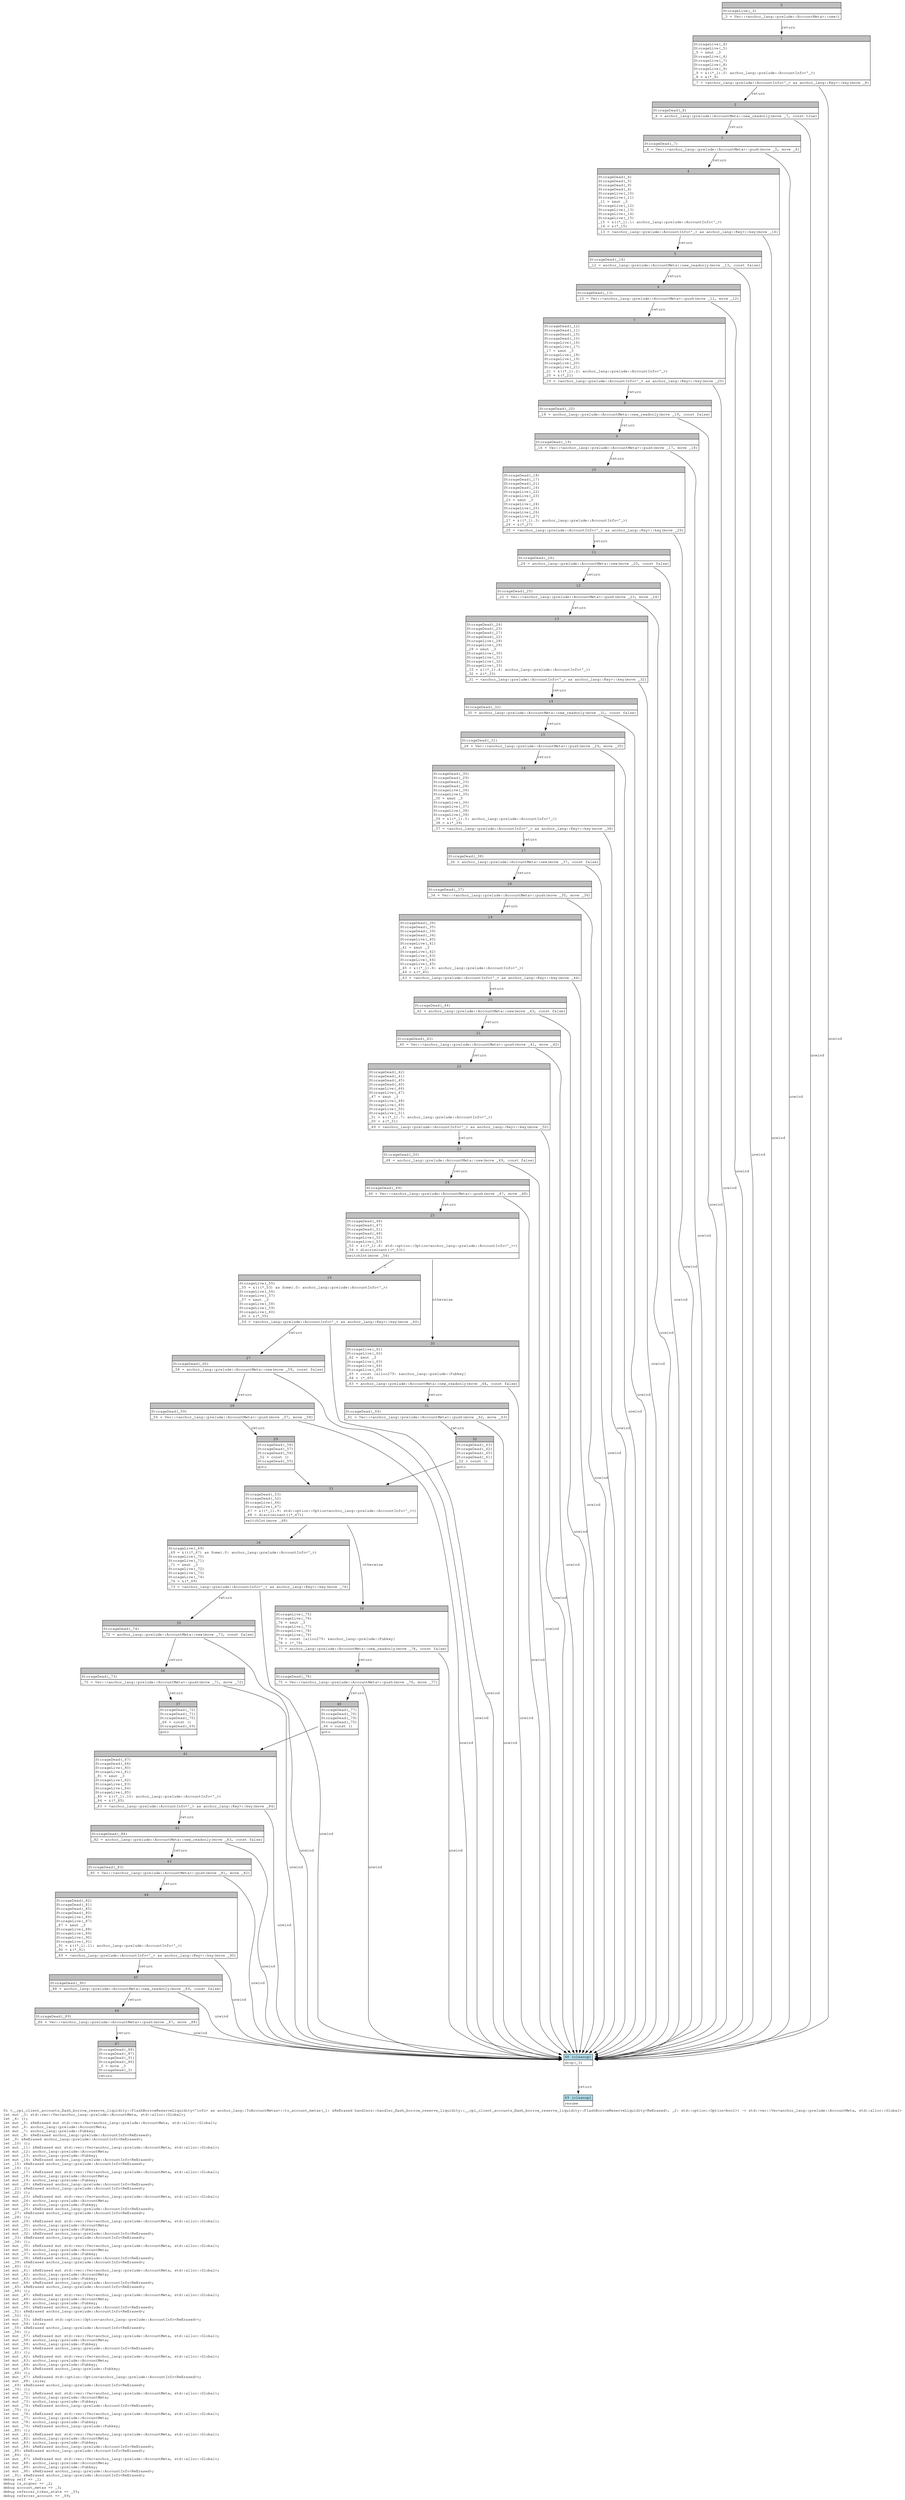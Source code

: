 digraph Mir_0_3622 {
    graph [fontname="Courier, monospace"];
    node [fontname="Courier, monospace"];
    edge [fontname="Courier, monospace"];
    label=<fn &lt;__cpi_client_accounts_flash_borrow_reserve_liquidity::FlashBorrowReserveLiquidity&lt;'info&gt; as anchor_lang::ToAccountMetas&gt;::to_account_metas(_1: &amp;ReErased handlers::handler_flash_borrow_reserve_liquidity::__cpi_client_accounts_flash_borrow_reserve_liquidity::FlashBorrowReserveLiquidity&lt;ReErased&gt;, _2: std::option::Option&lt;bool&gt;) -&gt; std::vec::Vec&lt;anchor_lang::prelude::AccountMeta, std::alloc::Global&gt;<br align="left"/>let mut _3: std::vec::Vec&lt;anchor_lang::prelude::AccountMeta, std::alloc::Global&gt;;<br align="left"/>let _4: ();<br align="left"/>let mut _5: &amp;ReErased mut std::vec::Vec&lt;anchor_lang::prelude::AccountMeta, std::alloc::Global&gt;;<br align="left"/>let mut _6: anchor_lang::prelude::AccountMeta;<br align="left"/>let mut _7: anchor_lang::prelude::Pubkey;<br align="left"/>let mut _8: &amp;ReErased anchor_lang::prelude::AccountInfo&lt;ReErased&gt;;<br align="left"/>let _9: &amp;ReErased anchor_lang::prelude::AccountInfo&lt;ReErased&gt;;<br align="left"/>let _10: ();<br align="left"/>let mut _11: &amp;ReErased mut std::vec::Vec&lt;anchor_lang::prelude::AccountMeta, std::alloc::Global&gt;;<br align="left"/>let mut _12: anchor_lang::prelude::AccountMeta;<br align="left"/>let mut _13: anchor_lang::prelude::Pubkey;<br align="left"/>let mut _14: &amp;ReErased anchor_lang::prelude::AccountInfo&lt;ReErased&gt;;<br align="left"/>let _15: &amp;ReErased anchor_lang::prelude::AccountInfo&lt;ReErased&gt;;<br align="left"/>let _16: ();<br align="left"/>let mut _17: &amp;ReErased mut std::vec::Vec&lt;anchor_lang::prelude::AccountMeta, std::alloc::Global&gt;;<br align="left"/>let mut _18: anchor_lang::prelude::AccountMeta;<br align="left"/>let mut _19: anchor_lang::prelude::Pubkey;<br align="left"/>let mut _20: &amp;ReErased anchor_lang::prelude::AccountInfo&lt;ReErased&gt;;<br align="left"/>let _21: &amp;ReErased anchor_lang::prelude::AccountInfo&lt;ReErased&gt;;<br align="left"/>let _22: ();<br align="left"/>let mut _23: &amp;ReErased mut std::vec::Vec&lt;anchor_lang::prelude::AccountMeta, std::alloc::Global&gt;;<br align="left"/>let mut _24: anchor_lang::prelude::AccountMeta;<br align="left"/>let mut _25: anchor_lang::prelude::Pubkey;<br align="left"/>let mut _26: &amp;ReErased anchor_lang::prelude::AccountInfo&lt;ReErased&gt;;<br align="left"/>let _27: &amp;ReErased anchor_lang::prelude::AccountInfo&lt;ReErased&gt;;<br align="left"/>let _28: ();<br align="left"/>let mut _29: &amp;ReErased mut std::vec::Vec&lt;anchor_lang::prelude::AccountMeta, std::alloc::Global&gt;;<br align="left"/>let mut _30: anchor_lang::prelude::AccountMeta;<br align="left"/>let mut _31: anchor_lang::prelude::Pubkey;<br align="left"/>let mut _32: &amp;ReErased anchor_lang::prelude::AccountInfo&lt;ReErased&gt;;<br align="left"/>let _33: &amp;ReErased anchor_lang::prelude::AccountInfo&lt;ReErased&gt;;<br align="left"/>let _34: ();<br align="left"/>let mut _35: &amp;ReErased mut std::vec::Vec&lt;anchor_lang::prelude::AccountMeta, std::alloc::Global&gt;;<br align="left"/>let mut _36: anchor_lang::prelude::AccountMeta;<br align="left"/>let mut _37: anchor_lang::prelude::Pubkey;<br align="left"/>let mut _38: &amp;ReErased anchor_lang::prelude::AccountInfo&lt;ReErased&gt;;<br align="left"/>let _39: &amp;ReErased anchor_lang::prelude::AccountInfo&lt;ReErased&gt;;<br align="left"/>let _40: ();<br align="left"/>let mut _41: &amp;ReErased mut std::vec::Vec&lt;anchor_lang::prelude::AccountMeta, std::alloc::Global&gt;;<br align="left"/>let mut _42: anchor_lang::prelude::AccountMeta;<br align="left"/>let mut _43: anchor_lang::prelude::Pubkey;<br align="left"/>let mut _44: &amp;ReErased anchor_lang::prelude::AccountInfo&lt;ReErased&gt;;<br align="left"/>let _45: &amp;ReErased anchor_lang::prelude::AccountInfo&lt;ReErased&gt;;<br align="left"/>let _46: ();<br align="left"/>let mut _47: &amp;ReErased mut std::vec::Vec&lt;anchor_lang::prelude::AccountMeta, std::alloc::Global&gt;;<br align="left"/>let mut _48: anchor_lang::prelude::AccountMeta;<br align="left"/>let mut _49: anchor_lang::prelude::Pubkey;<br align="left"/>let mut _50: &amp;ReErased anchor_lang::prelude::AccountInfo&lt;ReErased&gt;;<br align="left"/>let _51: &amp;ReErased anchor_lang::prelude::AccountInfo&lt;ReErased&gt;;<br align="left"/>let _52: ();<br align="left"/>let mut _53: &amp;ReErased std::option::Option&lt;anchor_lang::prelude::AccountInfo&lt;ReErased&gt;&gt;;<br align="left"/>let mut _54: isize;<br align="left"/>let _55: &amp;ReErased anchor_lang::prelude::AccountInfo&lt;ReErased&gt;;<br align="left"/>let _56: ();<br align="left"/>let mut _57: &amp;ReErased mut std::vec::Vec&lt;anchor_lang::prelude::AccountMeta, std::alloc::Global&gt;;<br align="left"/>let mut _58: anchor_lang::prelude::AccountMeta;<br align="left"/>let mut _59: anchor_lang::prelude::Pubkey;<br align="left"/>let mut _60: &amp;ReErased anchor_lang::prelude::AccountInfo&lt;ReErased&gt;;<br align="left"/>let _61: ();<br align="left"/>let mut _62: &amp;ReErased mut std::vec::Vec&lt;anchor_lang::prelude::AccountMeta, std::alloc::Global&gt;;<br align="left"/>let mut _63: anchor_lang::prelude::AccountMeta;<br align="left"/>let mut _64: anchor_lang::prelude::Pubkey;<br align="left"/>let mut _65: &amp;ReErased anchor_lang::prelude::Pubkey;<br align="left"/>let _66: ();<br align="left"/>let mut _67: &amp;ReErased std::option::Option&lt;anchor_lang::prelude::AccountInfo&lt;ReErased&gt;&gt;;<br align="left"/>let mut _68: isize;<br align="left"/>let _69: &amp;ReErased anchor_lang::prelude::AccountInfo&lt;ReErased&gt;;<br align="left"/>let _70: ();<br align="left"/>let mut _71: &amp;ReErased mut std::vec::Vec&lt;anchor_lang::prelude::AccountMeta, std::alloc::Global&gt;;<br align="left"/>let mut _72: anchor_lang::prelude::AccountMeta;<br align="left"/>let mut _73: anchor_lang::prelude::Pubkey;<br align="left"/>let mut _74: &amp;ReErased anchor_lang::prelude::AccountInfo&lt;ReErased&gt;;<br align="left"/>let _75: ();<br align="left"/>let mut _76: &amp;ReErased mut std::vec::Vec&lt;anchor_lang::prelude::AccountMeta, std::alloc::Global&gt;;<br align="left"/>let mut _77: anchor_lang::prelude::AccountMeta;<br align="left"/>let mut _78: anchor_lang::prelude::Pubkey;<br align="left"/>let mut _79: &amp;ReErased anchor_lang::prelude::Pubkey;<br align="left"/>let _80: ();<br align="left"/>let mut _81: &amp;ReErased mut std::vec::Vec&lt;anchor_lang::prelude::AccountMeta, std::alloc::Global&gt;;<br align="left"/>let mut _82: anchor_lang::prelude::AccountMeta;<br align="left"/>let mut _83: anchor_lang::prelude::Pubkey;<br align="left"/>let mut _84: &amp;ReErased anchor_lang::prelude::AccountInfo&lt;ReErased&gt;;<br align="left"/>let _85: &amp;ReErased anchor_lang::prelude::AccountInfo&lt;ReErased&gt;;<br align="left"/>let _86: ();<br align="left"/>let mut _87: &amp;ReErased mut std::vec::Vec&lt;anchor_lang::prelude::AccountMeta, std::alloc::Global&gt;;<br align="left"/>let mut _88: anchor_lang::prelude::AccountMeta;<br align="left"/>let mut _89: anchor_lang::prelude::Pubkey;<br align="left"/>let mut _90: &amp;ReErased anchor_lang::prelude::AccountInfo&lt;ReErased&gt;;<br align="left"/>let _91: &amp;ReErased anchor_lang::prelude::AccountInfo&lt;ReErased&gt;;<br align="left"/>debug self =&gt; _1;<br align="left"/>debug is_signer =&gt; _2;<br align="left"/>debug account_metas =&gt; _3;<br align="left"/>debug referrer_token_state =&gt; _55;<br align="left"/>debug referrer_account =&gt; _69;<br align="left"/>>;
    bb0__0_3622 [shape="none", label=<<table border="0" cellborder="1" cellspacing="0"><tr><td bgcolor="gray" align="center" colspan="1">0</td></tr><tr><td align="left" balign="left">StorageLive(_3)<br/></td></tr><tr><td align="left">_3 = Vec::&lt;anchor_lang::prelude::AccountMeta&gt;::new()</td></tr></table>>];
    bb1__0_3622 [shape="none", label=<<table border="0" cellborder="1" cellspacing="0"><tr><td bgcolor="gray" align="center" colspan="1">1</td></tr><tr><td align="left" balign="left">StorageLive(_4)<br/>StorageLive(_5)<br/>_5 = &amp;mut _3<br/>StorageLive(_6)<br/>StorageLive(_7)<br/>StorageLive(_8)<br/>StorageLive(_9)<br/>_9 = &amp;((*_1).0: anchor_lang::prelude::AccountInfo&lt;'_&gt;)<br/>_8 = &amp;(*_9)<br/></td></tr><tr><td align="left">_7 = &lt;anchor_lang::prelude::AccountInfo&lt;'_&gt; as anchor_lang::Key&gt;::key(move _8)</td></tr></table>>];
    bb2__0_3622 [shape="none", label=<<table border="0" cellborder="1" cellspacing="0"><tr><td bgcolor="gray" align="center" colspan="1">2</td></tr><tr><td align="left" balign="left">StorageDead(_8)<br/></td></tr><tr><td align="left">_6 = anchor_lang::prelude::AccountMeta::new_readonly(move _7, const true)</td></tr></table>>];
    bb3__0_3622 [shape="none", label=<<table border="0" cellborder="1" cellspacing="0"><tr><td bgcolor="gray" align="center" colspan="1">3</td></tr><tr><td align="left" balign="left">StorageDead(_7)<br/></td></tr><tr><td align="left">_4 = Vec::&lt;anchor_lang::prelude::AccountMeta&gt;::push(move _5, move _6)</td></tr></table>>];
    bb4__0_3622 [shape="none", label=<<table border="0" cellborder="1" cellspacing="0"><tr><td bgcolor="gray" align="center" colspan="1">4</td></tr><tr><td align="left" balign="left">StorageDead(_6)<br/>StorageDead(_5)<br/>StorageDead(_9)<br/>StorageDead(_4)<br/>StorageLive(_10)<br/>StorageLive(_11)<br/>_11 = &amp;mut _3<br/>StorageLive(_12)<br/>StorageLive(_13)<br/>StorageLive(_14)<br/>StorageLive(_15)<br/>_15 = &amp;((*_1).1: anchor_lang::prelude::AccountInfo&lt;'_&gt;)<br/>_14 = &amp;(*_15)<br/></td></tr><tr><td align="left">_13 = &lt;anchor_lang::prelude::AccountInfo&lt;'_&gt; as anchor_lang::Key&gt;::key(move _14)</td></tr></table>>];
    bb5__0_3622 [shape="none", label=<<table border="0" cellborder="1" cellspacing="0"><tr><td bgcolor="gray" align="center" colspan="1">5</td></tr><tr><td align="left" balign="left">StorageDead(_14)<br/></td></tr><tr><td align="left">_12 = anchor_lang::prelude::AccountMeta::new_readonly(move _13, const false)</td></tr></table>>];
    bb6__0_3622 [shape="none", label=<<table border="0" cellborder="1" cellspacing="0"><tr><td bgcolor="gray" align="center" colspan="1">6</td></tr><tr><td align="left" balign="left">StorageDead(_13)<br/></td></tr><tr><td align="left">_10 = Vec::&lt;anchor_lang::prelude::AccountMeta&gt;::push(move _11, move _12)</td></tr></table>>];
    bb7__0_3622 [shape="none", label=<<table border="0" cellborder="1" cellspacing="0"><tr><td bgcolor="gray" align="center" colspan="1">7</td></tr><tr><td align="left" balign="left">StorageDead(_12)<br/>StorageDead(_11)<br/>StorageDead(_15)<br/>StorageDead(_10)<br/>StorageLive(_16)<br/>StorageLive(_17)<br/>_17 = &amp;mut _3<br/>StorageLive(_18)<br/>StorageLive(_19)<br/>StorageLive(_20)<br/>StorageLive(_21)<br/>_21 = &amp;((*_1).2: anchor_lang::prelude::AccountInfo&lt;'_&gt;)<br/>_20 = &amp;(*_21)<br/></td></tr><tr><td align="left">_19 = &lt;anchor_lang::prelude::AccountInfo&lt;'_&gt; as anchor_lang::Key&gt;::key(move _20)</td></tr></table>>];
    bb8__0_3622 [shape="none", label=<<table border="0" cellborder="1" cellspacing="0"><tr><td bgcolor="gray" align="center" colspan="1">8</td></tr><tr><td align="left" balign="left">StorageDead(_20)<br/></td></tr><tr><td align="left">_18 = anchor_lang::prelude::AccountMeta::new_readonly(move _19, const false)</td></tr></table>>];
    bb9__0_3622 [shape="none", label=<<table border="0" cellborder="1" cellspacing="0"><tr><td bgcolor="gray" align="center" colspan="1">9</td></tr><tr><td align="left" balign="left">StorageDead(_19)<br/></td></tr><tr><td align="left">_16 = Vec::&lt;anchor_lang::prelude::AccountMeta&gt;::push(move _17, move _18)</td></tr></table>>];
    bb10__0_3622 [shape="none", label=<<table border="0" cellborder="1" cellspacing="0"><tr><td bgcolor="gray" align="center" colspan="1">10</td></tr><tr><td align="left" balign="left">StorageDead(_18)<br/>StorageDead(_17)<br/>StorageDead(_21)<br/>StorageDead(_16)<br/>StorageLive(_22)<br/>StorageLive(_23)<br/>_23 = &amp;mut _3<br/>StorageLive(_24)<br/>StorageLive(_25)<br/>StorageLive(_26)<br/>StorageLive(_27)<br/>_27 = &amp;((*_1).3: anchor_lang::prelude::AccountInfo&lt;'_&gt;)<br/>_26 = &amp;(*_27)<br/></td></tr><tr><td align="left">_25 = &lt;anchor_lang::prelude::AccountInfo&lt;'_&gt; as anchor_lang::Key&gt;::key(move _26)</td></tr></table>>];
    bb11__0_3622 [shape="none", label=<<table border="0" cellborder="1" cellspacing="0"><tr><td bgcolor="gray" align="center" colspan="1">11</td></tr><tr><td align="left" balign="left">StorageDead(_26)<br/></td></tr><tr><td align="left">_24 = anchor_lang::prelude::AccountMeta::new(move _25, const false)</td></tr></table>>];
    bb12__0_3622 [shape="none", label=<<table border="0" cellborder="1" cellspacing="0"><tr><td bgcolor="gray" align="center" colspan="1">12</td></tr><tr><td align="left" balign="left">StorageDead(_25)<br/></td></tr><tr><td align="left">_22 = Vec::&lt;anchor_lang::prelude::AccountMeta&gt;::push(move _23, move _24)</td></tr></table>>];
    bb13__0_3622 [shape="none", label=<<table border="0" cellborder="1" cellspacing="0"><tr><td bgcolor="gray" align="center" colspan="1">13</td></tr><tr><td align="left" balign="left">StorageDead(_24)<br/>StorageDead(_23)<br/>StorageDead(_27)<br/>StorageDead(_22)<br/>StorageLive(_28)<br/>StorageLive(_29)<br/>_29 = &amp;mut _3<br/>StorageLive(_30)<br/>StorageLive(_31)<br/>StorageLive(_32)<br/>StorageLive(_33)<br/>_33 = &amp;((*_1).4: anchor_lang::prelude::AccountInfo&lt;'_&gt;)<br/>_32 = &amp;(*_33)<br/></td></tr><tr><td align="left">_31 = &lt;anchor_lang::prelude::AccountInfo&lt;'_&gt; as anchor_lang::Key&gt;::key(move _32)</td></tr></table>>];
    bb14__0_3622 [shape="none", label=<<table border="0" cellborder="1" cellspacing="0"><tr><td bgcolor="gray" align="center" colspan="1">14</td></tr><tr><td align="left" balign="left">StorageDead(_32)<br/></td></tr><tr><td align="left">_30 = anchor_lang::prelude::AccountMeta::new_readonly(move _31, const false)</td></tr></table>>];
    bb15__0_3622 [shape="none", label=<<table border="0" cellborder="1" cellspacing="0"><tr><td bgcolor="gray" align="center" colspan="1">15</td></tr><tr><td align="left" balign="left">StorageDead(_31)<br/></td></tr><tr><td align="left">_28 = Vec::&lt;anchor_lang::prelude::AccountMeta&gt;::push(move _29, move _30)</td></tr></table>>];
    bb16__0_3622 [shape="none", label=<<table border="0" cellborder="1" cellspacing="0"><tr><td bgcolor="gray" align="center" colspan="1">16</td></tr><tr><td align="left" balign="left">StorageDead(_30)<br/>StorageDead(_29)<br/>StorageDead(_33)<br/>StorageDead(_28)<br/>StorageLive(_34)<br/>StorageLive(_35)<br/>_35 = &amp;mut _3<br/>StorageLive(_36)<br/>StorageLive(_37)<br/>StorageLive(_38)<br/>StorageLive(_39)<br/>_39 = &amp;((*_1).5: anchor_lang::prelude::AccountInfo&lt;'_&gt;)<br/>_38 = &amp;(*_39)<br/></td></tr><tr><td align="left">_37 = &lt;anchor_lang::prelude::AccountInfo&lt;'_&gt; as anchor_lang::Key&gt;::key(move _38)</td></tr></table>>];
    bb17__0_3622 [shape="none", label=<<table border="0" cellborder="1" cellspacing="0"><tr><td bgcolor="gray" align="center" colspan="1">17</td></tr><tr><td align="left" balign="left">StorageDead(_38)<br/></td></tr><tr><td align="left">_36 = anchor_lang::prelude::AccountMeta::new(move _37, const false)</td></tr></table>>];
    bb18__0_3622 [shape="none", label=<<table border="0" cellborder="1" cellspacing="0"><tr><td bgcolor="gray" align="center" colspan="1">18</td></tr><tr><td align="left" balign="left">StorageDead(_37)<br/></td></tr><tr><td align="left">_34 = Vec::&lt;anchor_lang::prelude::AccountMeta&gt;::push(move _35, move _36)</td></tr></table>>];
    bb19__0_3622 [shape="none", label=<<table border="0" cellborder="1" cellspacing="0"><tr><td bgcolor="gray" align="center" colspan="1">19</td></tr><tr><td align="left" balign="left">StorageDead(_36)<br/>StorageDead(_35)<br/>StorageDead(_39)<br/>StorageDead(_34)<br/>StorageLive(_40)<br/>StorageLive(_41)<br/>_41 = &amp;mut _3<br/>StorageLive(_42)<br/>StorageLive(_43)<br/>StorageLive(_44)<br/>StorageLive(_45)<br/>_45 = &amp;((*_1).6: anchor_lang::prelude::AccountInfo&lt;'_&gt;)<br/>_44 = &amp;(*_45)<br/></td></tr><tr><td align="left">_43 = &lt;anchor_lang::prelude::AccountInfo&lt;'_&gt; as anchor_lang::Key&gt;::key(move _44)</td></tr></table>>];
    bb20__0_3622 [shape="none", label=<<table border="0" cellborder="1" cellspacing="0"><tr><td bgcolor="gray" align="center" colspan="1">20</td></tr><tr><td align="left" balign="left">StorageDead(_44)<br/></td></tr><tr><td align="left">_42 = anchor_lang::prelude::AccountMeta::new(move _43, const false)</td></tr></table>>];
    bb21__0_3622 [shape="none", label=<<table border="0" cellborder="1" cellspacing="0"><tr><td bgcolor="gray" align="center" colspan="1">21</td></tr><tr><td align="left" balign="left">StorageDead(_43)<br/></td></tr><tr><td align="left">_40 = Vec::&lt;anchor_lang::prelude::AccountMeta&gt;::push(move _41, move _42)</td></tr></table>>];
    bb22__0_3622 [shape="none", label=<<table border="0" cellborder="1" cellspacing="0"><tr><td bgcolor="gray" align="center" colspan="1">22</td></tr><tr><td align="left" balign="left">StorageDead(_42)<br/>StorageDead(_41)<br/>StorageDead(_45)<br/>StorageDead(_40)<br/>StorageLive(_46)<br/>StorageLive(_47)<br/>_47 = &amp;mut _3<br/>StorageLive(_48)<br/>StorageLive(_49)<br/>StorageLive(_50)<br/>StorageLive(_51)<br/>_51 = &amp;((*_1).7: anchor_lang::prelude::AccountInfo&lt;'_&gt;)<br/>_50 = &amp;(*_51)<br/></td></tr><tr><td align="left">_49 = &lt;anchor_lang::prelude::AccountInfo&lt;'_&gt; as anchor_lang::Key&gt;::key(move _50)</td></tr></table>>];
    bb23__0_3622 [shape="none", label=<<table border="0" cellborder="1" cellspacing="0"><tr><td bgcolor="gray" align="center" colspan="1">23</td></tr><tr><td align="left" balign="left">StorageDead(_50)<br/></td></tr><tr><td align="left">_48 = anchor_lang::prelude::AccountMeta::new(move _49, const false)</td></tr></table>>];
    bb24__0_3622 [shape="none", label=<<table border="0" cellborder="1" cellspacing="0"><tr><td bgcolor="gray" align="center" colspan="1">24</td></tr><tr><td align="left" balign="left">StorageDead(_49)<br/></td></tr><tr><td align="left">_46 = Vec::&lt;anchor_lang::prelude::AccountMeta&gt;::push(move _47, move _48)</td></tr></table>>];
    bb25__0_3622 [shape="none", label=<<table border="0" cellborder="1" cellspacing="0"><tr><td bgcolor="gray" align="center" colspan="1">25</td></tr><tr><td align="left" balign="left">StorageDead(_48)<br/>StorageDead(_47)<br/>StorageDead(_51)<br/>StorageDead(_46)<br/>StorageLive(_52)<br/>StorageLive(_53)<br/>_53 = &amp;((*_1).8: std::option::Option&lt;anchor_lang::prelude::AccountInfo&lt;'_&gt;&gt;)<br/>_54 = discriminant((*_53))<br/></td></tr><tr><td align="left">switchInt(move _54)</td></tr></table>>];
    bb26__0_3622 [shape="none", label=<<table border="0" cellborder="1" cellspacing="0"><tr><td bgcolor="gray" align="center" colspan="1">26</td></tr><tr><td align="left" balign="left">StorageLive(_55)<br/>_55 = &amp;(((*_53) as Some).0: anchor_lang::prelude::AccountInfo&lt;'_&gt;)<br/>StorageLive(_56)<br/>StorageLive(_57)<br/>_57 = &amp;mut _3<br/>StorageLive(_58)<br/>StorageLive(_59)<br/>StorageLive(_60)<br/>_60 = &amp;(*_55)<br/></td></tr><tr><td align="left">_59 = &lt;anchor_lang::prelude::AccountInfo&lt;'_&gt; as anchor_lang::Key&gt;::key(move _60)</td></tr></table>>];
    bb27__0_3622 [shape="none", label=<<table border="0" cellborder="1" cellspacing="0"><tr><td bgcolor="gray" align="center" colspan="1">27</td></tr><tr><td align="left" balign="left">StorageDead(_60)<br/></td></tr><tr><td align="left">_58 = anchor_lang::prelude::AccountMeta::new(move _59, const false)</td></tr></table>>];
    bb28__0_3622 [shape="none", label=<<table border="0" cellborder="1" cellspacing="0"><tr><td bgcolor="gray" align="center" colspan="1">28</td></tr><tr><td align="left" balign="left">StorageDead(_59)<br/></td></tr><tr><td align="left">_56 = Vec::&lt;anchor_lang::prelude::AccountMeta&gt;::push(move _57, move _58)</td></tr></table>>];
    bb29__0_3622 [shape="none", label=<<table border="0" cellborder="1" cellspacing="0"><tr><td bgcolor="gray" align="center" colspan="1">29</td></tr><tr><td align="left" balign="left">StorageDead(_58)<br/>StorageDead(_57)<br/>StorageDead(_56)<br/>_52 = const ()<br/>StorageDead(_55)<br/></td></tr><tr><td align="left">goto</td></tr></table>>];
    bb30__0_3622 [shape="none", label=<<table border="0" cellborder="1" cellspacing="0"><tr><td bgcolor="gray" align="center" colspan="1">30</td></tr><tr><td align="left" balign="left">StorageLive(_61)<br/>StorageLive(_62)<br/>_62 = &amp;mut _3<br/>StorageLive(_63)<br/>StorageLive(_64)<br/>StorageLive(_65)<br/>_65 = const {alloc279: &amp;anchor_lang::prelude::Pubkey}<br/>_64 = (*_65)<br/></td></tr><tr><td align="left">_63 = anchor_lang::prelude::AccountMeta::new_readonly(move _64, const false)</td></tr></table>>];
    bb31__0_3622 [shape="none", label=<<table border="0" cellborder="1" cellspacing="0"><tr><td bgcolor="gray" align="center" colspan="1">31</td></tr><tr><td align="left" balign="left">StorageDead(_64)<br/></td></tr><tr><td align="left">_61 = Vec::&lt;anchor_lang::prelude::AccountMeta&gt;::push(move _62, move _63)</td></tr></table>>];
    bb32__0_3622 [shape="none", label=<<table border="0" cellborder="1" cellspacing="0"><tr><td bgcolor="gray" align="center" colspan="1">32</td></tr><tr><td align="left" balign="left">StorageDead(_63)<br/>StorageDead(_62)<br/>StorageDead(_65)<br/>StorageDead(_61)<br/>_52 = const ()<br/></td></tr><tr><td align="left">goto</td></tr></table>>];
    bb33__0_3622 [shape="none", label=<<table border="0" cellborder="1" cellspacing="0"><tr><td bgcolor="gray" align="center" colspan="1">33</td></tr><tr><td align="left" balign="left">StorageDead(_53)<br/>StorageDead(_52)<br/>StorageLive(_66)<br/>StorageLive(_67)<br/>_67 = &amp;((*_1).9: std::option::Option&lt;anchor_lang::prelude::AccountInfo&lt;'_&gt;&gt;)<br/>_68 = discriminant((*_67))<br/></td></tr><tr><td align="left">switchInt(move _68)</td></tr></table>>];
    bb34__0_3622 [shape="none", label=<<table border="0" cellborder="1" cellspacing="0"><tr><td bgcolor="gray" align="center" colspan="1">34</td></tr><tr><td align="left" balign="left">StorageLive(_69)<br/>_69 = &amp;(((*_67) as Some).0: anchor_lang::prelude::AccountInfo&lt;'_&gt;)<br/>StorageLive(_70)<br/>StorageLive(_71)<br/>_71 = &amp;mut _3<br/>StorageLive(_72)<br/>StorageLive(_73)<br/>StorageLive(_74)<br/>_74 = &amp;(*_69)<br/></td></tr><tr><td align="left">_73 = &lt;anchor_lang::prelude::AccountInfo&lt;'_&gt; as anchor_lang::Key&gt;::key(move _74)</td></tr></table>>];
    bb35__0_3622 [shape="none", label=<<table border="0" cellborder="1" cellspacing="0"><tr><td bgcolor="gray" align="center" colspan="1">35</td></tr><tr><td align="left" balign="left">StorageDead(_74)<br/></td></tr><tr><td align="left">_72 = anchor_lang::prelude::AccountMeta::new(move _73, const false)</td></tr></table>>];
    bb36__0_3622 [shape="none", label=<<table border="0" cellborder="1" cellspacing="0"><tr><td bgcolor="gray" align="center" colspan="1">36</td></tr><tr><td align="left" balign="left">StorageDead(_73)<br/></td></tr><tr><td align="left">_70 = Vec::&lt;anchor_lang::prelude::AccountMeta&gt;::push(move _71, move _72)</td></tr></table>>];
    bb37__0_3622 [shape="none", label=<<table border="0" cellborder="1" cellspacing="0"><tr><td bgcolor="gray" align="center" colspan="1">37</td></tr><tr><td align="left" balign="left">StorageDead(_72)<br/>StorageDead(_71)<br/>StorageDead(_70)<br/>_66 = const ()<br/>StorageDead(_69)<br/></td></tr><tr><td align="left">goto</td></tr></table>>];
    bb38__0_3622 [shape="none", label=<<table border="0" cellborder="1" cellspacing="0"><tr><td bgcolor="gray" align="center" colspan="1">38</td></tr><tr><td align="left" balign="left">StorageLive(_75)<br/>StorageLive(_76)<br/>_76 = &amp;mut _3<br/>StorageLive(_77)<br/>StorageLive(_78)<br/>StorageLive(_79)<br/>_79 = const {alloc279: &amp;anchor_lang::prelude::Pubkey}<br/>_78 = (*_79)<br/></td></tr><tr><td align="left">_77 = anchor_lang::prelude::AccountMeta::new_readonly(move _78, const false)</td></tr></table>>];
    bb39__0_3622 [shape="none", label=<<table border="0" cellborder="1" cellspacing="0"><tr><td bgcolor="gray" align="center" colspan="1">39</td></tr><tr><td align="left" balign="left">StorageDead(_78)<br/></td></tr><tr><td align="left">_75 = Vec::&lt;anchor_lang::prelude::AccountMeta&gt;::push(move _76, move _77)</td></tr></table>>];
    bb40__0_3622 [shape="none", label=<<table border="0" cellborder="1" cellspacing="0"><tr><td bgcolor="gray" align="center" colspan="1">40</td></tr><tr><td align="left" balign="left">StorageDead(_77)<br/>StorageDead(_76)<br/>StorageDead(_79)<br/>StorageDead(_75)<br/>_66 = const ()<br/></td></tr><tr><td align="left">goto</td></tr></table>>];
    bb41__0_3622 [shape="none", label=<<table border="0" cellborder="1" cellspacing="0"><tr><td bgcolor="gray" align="center" colspan="1">41</td></tr><tr><td align="left" balign="left">StorageDead(_67)<br/>StorageDead(_66)<br/>StorageLive(_80)<br/>StorageLive(_81)<br/>_81 = &amp;mut _3<br/>StorageLive(_82)<br/>StorageLive(_83)<br/>StorageLive(_84)<br/>StorageLive(_85)<br/>_85 = &amp;((*_1).10: anchor_lang::prelude::AccountInfo&lt;'_&gt;)<br/>_84 = &amp;(*_85)<br/></td></tr><tr><td align="left">_83 = &lt;anchor_lang::prelude::AccountInfo&lt;'_&gt; as anchor_lang::Key&gt;::key(move _84)</td></tr></table>>];
    bb42__0_3622 [shape="none", label=<<table border="0" cellborder="1" cellspacing="0"><tr><td bgcolor="gray" align="center" colspan="1">42</td></tr><tr><td align="left" balign="left">StorageDead(_84)<br/></td></tr><tr><td align="left">_82 = anchor_lang::prelude::AccountMeta::new_readonly(move _83, const false)</td></tr></table>>];
    bb43__0_3622 [shape="none", label=<<table border="0" cellborder="1" cellspacing="0"><tr><td bgcolor="gray" align="center" colspan="1">43</td></tr><tr><td align="left" balign="left">StorageDead(_83)<br/></td></tr><tr><td align="left">_80 = Vec::&lt;anchor_lang::prelude::AccountMeta&gt;::push(move _81, move _82)</td></tr></table>>];
    bb44__0_3622 [shape="none", label=<<table border="0" cellborder="1" cellspacing="0"><tr><td bgcolor="gray" align="center" colspan="1">44</td></tr><tr><td align="left" balign="left">StorageDead(_82)<br/>StorageDead(_81)<br/>StorageDead(_85)<br/>StorageDead(_80)<br/>StorageLive(_86)<br/>StorageLive(_87)<br/>_87 = &amp;mut _3<br/>StorageLive(_88)<br/>StorageLive(_89)<br/>StorageLive(_90)<br/>StorageLive(_91)<br/>_91 = &amp;((*_1).11: anchor_lang::prelude::AccountInfo&lt;'_&gt;)<br/>_90 = &amp;(*_91)<br/></td></tr><tr><td align="left">_89 = &lt;anchor_lang::prelude::AccountInfo&lt;'_&gt; as anchor_lang::Key&gt;::key(move _90)</td></tr></table>>];
    bb45__0_3622 [shape="none", label=<<table border="0" cellborder="1" cellspacing="0"><tr><td bgcolor="gray" align="center" colspan="1">45</td></tr><tr><td align="left" balign="left">StorageDead(_90)<br/></td></tr><tr><td align="left">_88 = anchor_lang::prelude::AccountMeta::new_readonly(move _89, const false)</td></tr></table>>];
    bb46__0_3622 [shape="none", label=<<table border="0" cellborder="1" cellspacing="0"><tr><td bgcolor="gray" align="center" colspan="1">46</td></tr><tr><td align="left" balign="left">StorageDead(_89)<br/></td></tr><tr><td align="left">_86 = Vec::&lt;anchor_lang::prelude::AccountMeta&gt;::push(move _87, move _88)</td></tr></table>>];
    bb47__0_3622 [shape="none", label=<<table border="0" cellborder="1" cellspacing="0"><tr><td bgcolor="gray" align="center" colspan="1">47</td></tr><tr><td align="left" balign="left">StorageDead(_88)<br/>StorageDead(_87)<br/>StorageDead(_91)<br/>StorageDead(_86)<br/>_0 = move _3<br/>StorageDead(_3)<br/></td></tr><tr><td align="left">return</td></tr></table>>];
    bb48__0_3622 [shape="none", label=<<table border="0" cellborder="1" cellspacing="0"><tr><td bgcolor="lightblue" align="center" colspan="1">48 (cleanup)</td></tr><tr><td align="left">drop(_3)</td></tr></table>>];
    bb49__0_3622 [shape="none", label=<<table border="0" cellborder="1" cellspacing="0"><tr><td bgcolor="lightblue" align="center" colspan="1">49 (cleanup)</td></tr><tr><td align="left">resume</td></tr></table>>];
    bb0__0_3622 -> bb1__0_3622 [label="return"];
    bb1__0_3622 -> bb2__0_3622 [label="return"];
    bb1__0_3622 -> bb48__0_3622 [label="unwind"];
    bb2__0_3622 -> bb3__0_3622 [label="return"];
    bb2__0_3622 -> bb48__0_3622 [label="unwind"];
    bb3__0_3622 -> bb4__0_3622 [label="return"];
    bb3__0_3622 -> bb48__0_3622 [label="unwind"];
    bb4__0_3622 -> bb5__0_3622 [label="return"];
    bb4__0_3622 -> bb48__0_3622 [label="unwind"];
    bb5__0_3622 -> bb6__0_3622 [label="return"];
    bb5__0_3622 -> bb48__0_3622 [label="unwind"];
    bb6__0_3622 -> bb7__0_3622 [label="return"];
    bb6__0_3622 -> bb48__0_3622 [label="unwind"];
    bb7__0_3622 -> bb8__0_3622 [label="return"];
    bb7__0_3622 -> bb48__0_3622 [label="unwind"];
    bb8__0_3622 -> bb9__0_3622 [label="return"];
    bb8__0_3622 -> bb48__0_3622 [label="unwind"];
    bb9__0_3622 -> bb10__0_3622 [label="return"];
    bb9__0_3622 -> bb48__0_3622 [label="unwind"];
    bb10__0_3622 -> bb11__0_3622 [label="return"];
    bb10__0_3622 -> bb48__0_3622 [label="unwind"];
    bb11__0_3622 -> bb12__0_3622 [label="return"];
    bb11__0_3622 -> bb48__0_3622 [label="unwind"];
    bb12__0_3622 -> bb13__0_3622 [label="return"];
    bb12__0_3622 -> bb48__0_3622 [label="unwind"];
    bb13__0_3622 -> bb14__0_3622 [label="return"];
    bb13__0_3622 -> bb48__0_3622 [label="unwind"];
    bb14__0_3622 -> bb15__0_3622 [label="return"];
    bb14__0_3622 -> bb48__0_3622 [label="unwind"];
    bb15__0_3622 -> bb16__0_3622 [label="return"];
    bb15__0_3622 -> bb48__0_3622 [label="unwind"];
    bb16__0_3622 -> bb17__0_3622 [label="return"];
    bb16__0_3622 -> bb48__0_3622 [label="unwind"];
    bb17__0_3622 -> bb18__0_3622 [label="return"];
    bb17__0_3622 -> bb48__0_3622 [label="unwind"];
    bb18__0_3622 -> bb19__0_3622 [label="return"];
    bb18__0_3622 -> bb48__0_3622 [label="unwind"];
    bb19__0_3622 -> bb20__0_3622 [label="return"];
    bb19__0_3622 -> bb48__0_3622 [label="unwind"];
    bb20__0_3622 -> bb21__0_3622 [label="return"];
    bb20__0_3622 -> bb48__0_3622 [label="unwind"];
    bb21__0_3622 -> bb22__0_3622 [label="return"];
    bb21__0_3622 -> bb48__0_3622 [label="unwind"];
    bb22__0_3622 -> bb23__0_3622 [label="return"];
    bb22__0_3622 -> bb48__0_3622 [label="unwind"];
    bb23__0_3622 -> bb24__0_3622 [label="return"];
    bb23__0_3622 -> bb48__0_3622 [label="unwind"];
    bb24__0_3622 -> bb25__0_3622 [label="return"];
    bb24__0_3622 -> bb48__0_3622 [label="unwind"];
    bb25__0_3622 -> bb26__0_3622 [label="1"];
    bb25__0_3622 -> bb30__0_3622 [label="otherwise"];
    bb26__0_3622 -> bb27__0_3622 [label="return"];
    bb26__0_3622 -> bb48__0_3622 [label="unwind"];
    bb27__0_3622 -> bb28__0_3622 [label="return"];
    bb27__0_3622 -> bb48__0_3622 [label="unwind"];
    bb28__0_3622 -> bb29__0_3622 [label="return"];
    bb28__0_3622 -> bb48__0_3622 [label="unwind"];
    bb29__0_3622 -> bb33__0_3622 [label=""];
    bb30__0_3622 -> bb31__0_3622 [label="return"];
    bb30__0_3622 -> bb48__0_3622 [label="unwind"];
    bb31__0_3622 -> bb32__0_3622 [label="return"];
    bb31__0_3622 -> bb48__0_3622 [label="unwind"];
    bb32__0_3622 -> bb33__0_3622 [label=""];
    bb33__0_3622 -> bb34__0_3622 [label="1"];
    bb33__0_3622 -> bb38__0_3622 [label="otherwise"];
    bb34__0_3622 -> bb35__0_3622 [label="return"];
    bb34__0_3622 -> bb48__0_3622 [label="unwind"];
    bb35__0_3622 -> bb36__0_3622 [label="return"];
    bb35__0_3622 -> bb48__0_3622 [label="unwind"];
    bb36__0_3622 -> bb37__0_3622 [label="return"];
    bb36__0_3622 -> bb48__0_3622 [label="unwind"];
    bb37__0_3622 -> bb41__0_3622 [label=""];
    bb38__0_3622 -> bb39__0_3622 [label="return"];
    bb38__0_3622 -> bb48__0_3622 [label="unwind"];
    bb39__0_3622 -> bb40__0_3622 [label="return"];
    bb39__0_3622 -> bb48__0_3622 [label="unwind"];
    bb40__0_3622 -> bb41__0_3622 [label=""];
    bb41__0_3622 -> bb42__0_3622 [label="return"];
    bb41__0_3622 -> bb48__0_3622 [label="unwind"];
    bb42__0_3622 -> bb43__0_3622 [label="return"];
    bb42__0_3622 -> bb48__0_3622 [label="unwind"];
    bb43__0_3622 -> bb44__0_3622 [label="return"];
    bb43__0_3622 -> bb48__0_3622 [label="unwind"];
    bb44__0_3622 -> bb45__0_3622 [label="return"];
    bb44__0_3622 -> bb48__0_3622 [label="unwind"];
    bb45__0_3622 -> bb46__0_3622 [label="return"];
    bb45__0_3622 -> bb48__0_3622 [label="unwind"];
    bb46__0_3622 -> bb47__0_3622 [label="return"];
    bb46__0_3622 -> bb48__0_3622 [label="unwind"];
    bb48__0_3622 -> bb49__0_3622 [label="return"];
}
